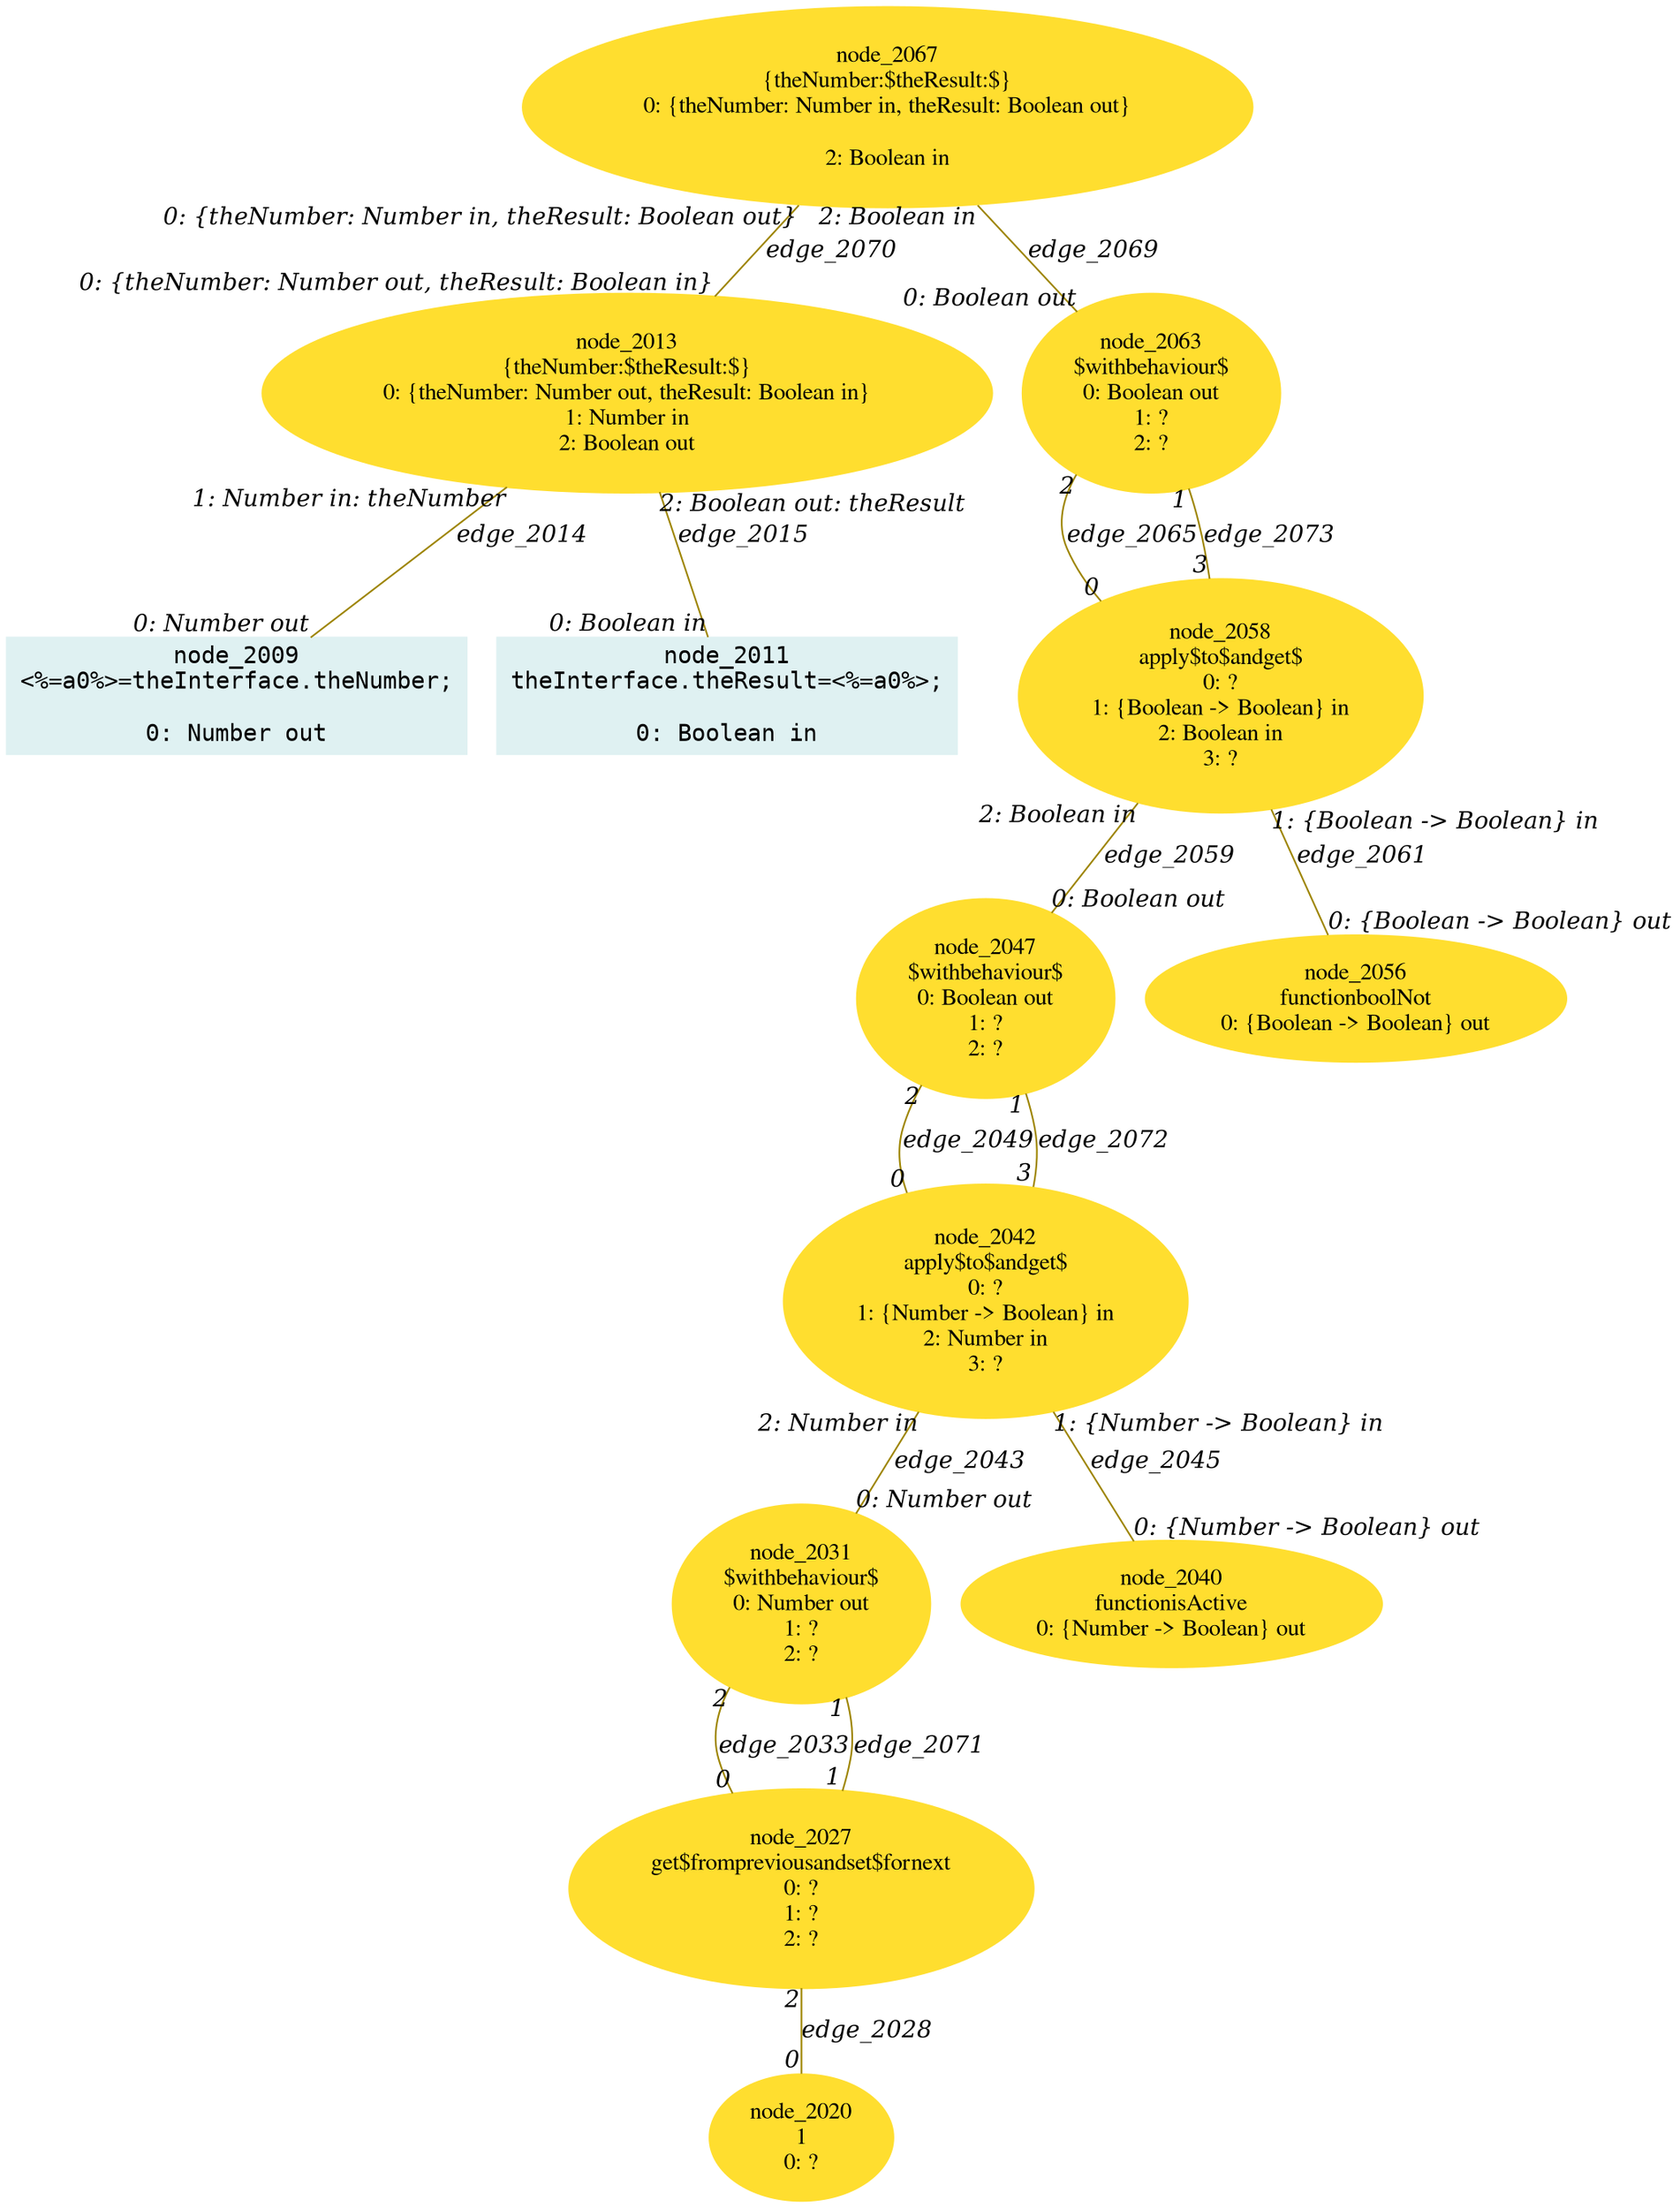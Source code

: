 digraph g{node_2009 [shape="box", style="filled", color="#dff1f2", fontname="Courier", label="node_2009
<%=a0%>=theInterface.theNumber;

0: Number out" ]
node_2011 [shape="box", style="filled", color="#dff1f2", fontname="Courier", label="node_2011
theInterface.theResult=<%=a0%>;

0: Boolean in" ]
node_2013 [shape="ellipse", style="filled", color="#ffde2f", fontname="Times", label="node_2013
{theNumber:$theResult:$}
0: {theNumber: Number out, theResult: Boolean in}
1: Number in
2: Boolean out" ]
node_2020 [shape="ellipse", style="filled", color="#ffde2f", fontname="Times", label="node_2020
1
0: ?" ]
node_2027 [shape="ellipse", style="filled", color="#ffde2f", fontname="Times", label="node_2027
get$frompreviousandset$fornext
0: ?
1: ?
2: ?" ]
node_2031 [shape="ellipse", style="filled", color="#ffde2f", fontname="Times", label="node_2031
$withbehaviour$
0: Number out
1: ?
2: ?" ]
node_2040 [shape="ellipse", style="filled", color="#ffde2f", fontname="Times", label="node_2040
functionisActive
0: {Number -> Boolean} out" ]
node_2042 [shape="ellipse", style="filled", color="#ffde2f", fontname="Times", label="node_2042
apply$to$andget$
0: ?
1: {Number -> Boolean} in
2: Number in
3: ?" ]
node_2047 [shape="ellipse", style="filled", color="#ffde2f", fontname="Times", label="node_2047
$withbehaviour$
0: Boolean out
1: ?
2: ?" ]
node_2056 [shape="ellipse", style="filled", color="#ffde2f", fontname="Times", label="node_2056
functionboolNot
0: {Boolean -> Boolean} out" ]
node_2058 [shape="ellipse", style="filled", color="#ffde2f", fontname="Times", label="node_2058
apply$to$andget$
0: ?
1: {Boolean -> Boolean} in
2: Boolean in
3: ?" ]
node_2063 [shape="ellipse", style="filled", color="#ffde2f", fontname="Times", label="node_2063
$withbehaviour$
0: Boolean out
1: ?
2: ?" ]
node_2067 [shape="ellipse", style="filled", color="#ffde2f", fontname="Times", label="node_2067
{theNumber:$theResult:$}
0: {theNumber: Number in, theResult: Boolean out}

2: Boolean in" ]
node_2013 -> node_2009 [dir=none, arrowHead=none, fontname="Times-Italic", arrowsize=1, color="#9d8400", label="edge_2014",  headlabel="0: Number out", taillabel="1: Number in: theNumber" ]
node_2013 -> node_2011 [dir=none, arrowHead=none, fontname="Times-Italic", arrowsize=1, color="#9d8400", label="edge_2015",  headlabel="0: Boolean in", taillabel="2: Boolean out: theResult" ]
node_2027 -> node_2020 [dir=none, arrowHead=none, fontname="Times-Italic", arrowsize=1, color="#9d8400", label="edge_2028",  headlabel="0", taillabel="2" ]
node_2031 -> node_2027 [dir=none, arrowHead=none, fontname="Times-Italic", arrowsize=1, color="#9d8400", label="edge_2033",  headlabel="0", taillabel="2" ]
node_2042 -> node_2031 [dir=none, arrowHead=none, fontname="Times-Italic", arrowsize=1, color="#9d8400", label="edge_2043",  headlabel="0: Number out", taillabel="2: Number in" ]
node_2042 -> node_2040 [dir=none, arrowHead=none, fontname="Times-Italic", arrowsize=1, color="#9d8400", label="edge_2045",  headlabel="0: {Number -> Boolean} out", taillabel="1: {Number -> Boolean} in" ]
node_2047 -> node_2042 [dir=none, arrowHead=none, fontname="Times-Italic", arrowsize=1, color="#9d8400", label="edge_2049",  headlabel="0", taillabel="2" ]
node_2058 -> node_2047 [dir=none, arrowHead=none, fontname="Times-Italic", arrowsize=1, color="#9d8400", label="edge_2059",  headlabel="0: Boolean out", taillabel="2: Boolean in" ]
node_2058 -> node_2056 [dir=none, arrowHead=none, fontname="Times-Italic", arrowsize=1, color="#9d8400", label="edge_2061",  headlabel="0: {Boolean -> Boolean} out", taillabel="1: {Boolean -> Boolean} in" ]
node_2063 -> node_2058 [dir=none, arrowHead=none, fontname="Times-Italic", arrowsize=1, color="#9d8400", label="edge_2065",  headlabel="0", taillabel="2" ]
node_2067 -> node_2063 [dir=none, arrowHead=none, fontname="Times-Italic", arrowsize=1, color="#9d8400", label="edge_2069",  headlabel="0: Boolean out", taillabel="2: Boolean in" ]
node_2067 -> node_2013 [dir=none, arrowHead=none, fontname="Times-Italic", arrowsize=1, color="#9d8400", label="edge_2070",  headlabel="0: {theNumber: Number out, theResult: Boolean in}", taillabel="0: {theNumber: Number in, theResult: Boolean out}" ]
node_2027 -> node_2031 [dir=none, arrowHead=none, fontname="Times-Italic", arrowsize=1, color="#9d8400", label="edge_2071",  headlabel="1", taillabel="1" ]
node_2042 -> node_2047 [dir=none, arrowHead=none, fontname="Times-Italic", arrowsize=1, color="#9d8400", label="edge_2072",  headlabel="1", taillabel="3" ]
node_2058 -> node_2063 [dir=none, arrowHead=none, fontname="Times-Italic", arrowsize=1, color="#9d8400", label="edge_2073",  headlabel="1", taillabel="3" ]
}